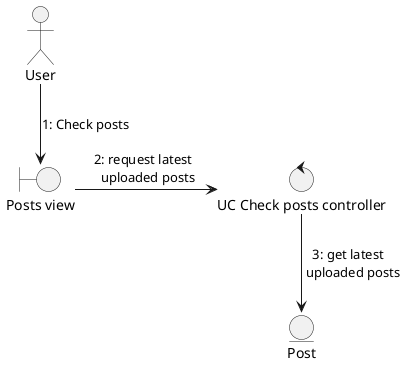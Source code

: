 @startuml consultar publicaciones
actor User
boundary "Posts view" as view
User-->view :1: Check posts
control "UC Check posts controller" as controller
view-r->controller :2: request latest  \n uploaded posts
entity "Post" as P
controller-->P :3: get latest  \n uploaded posts
@enduml